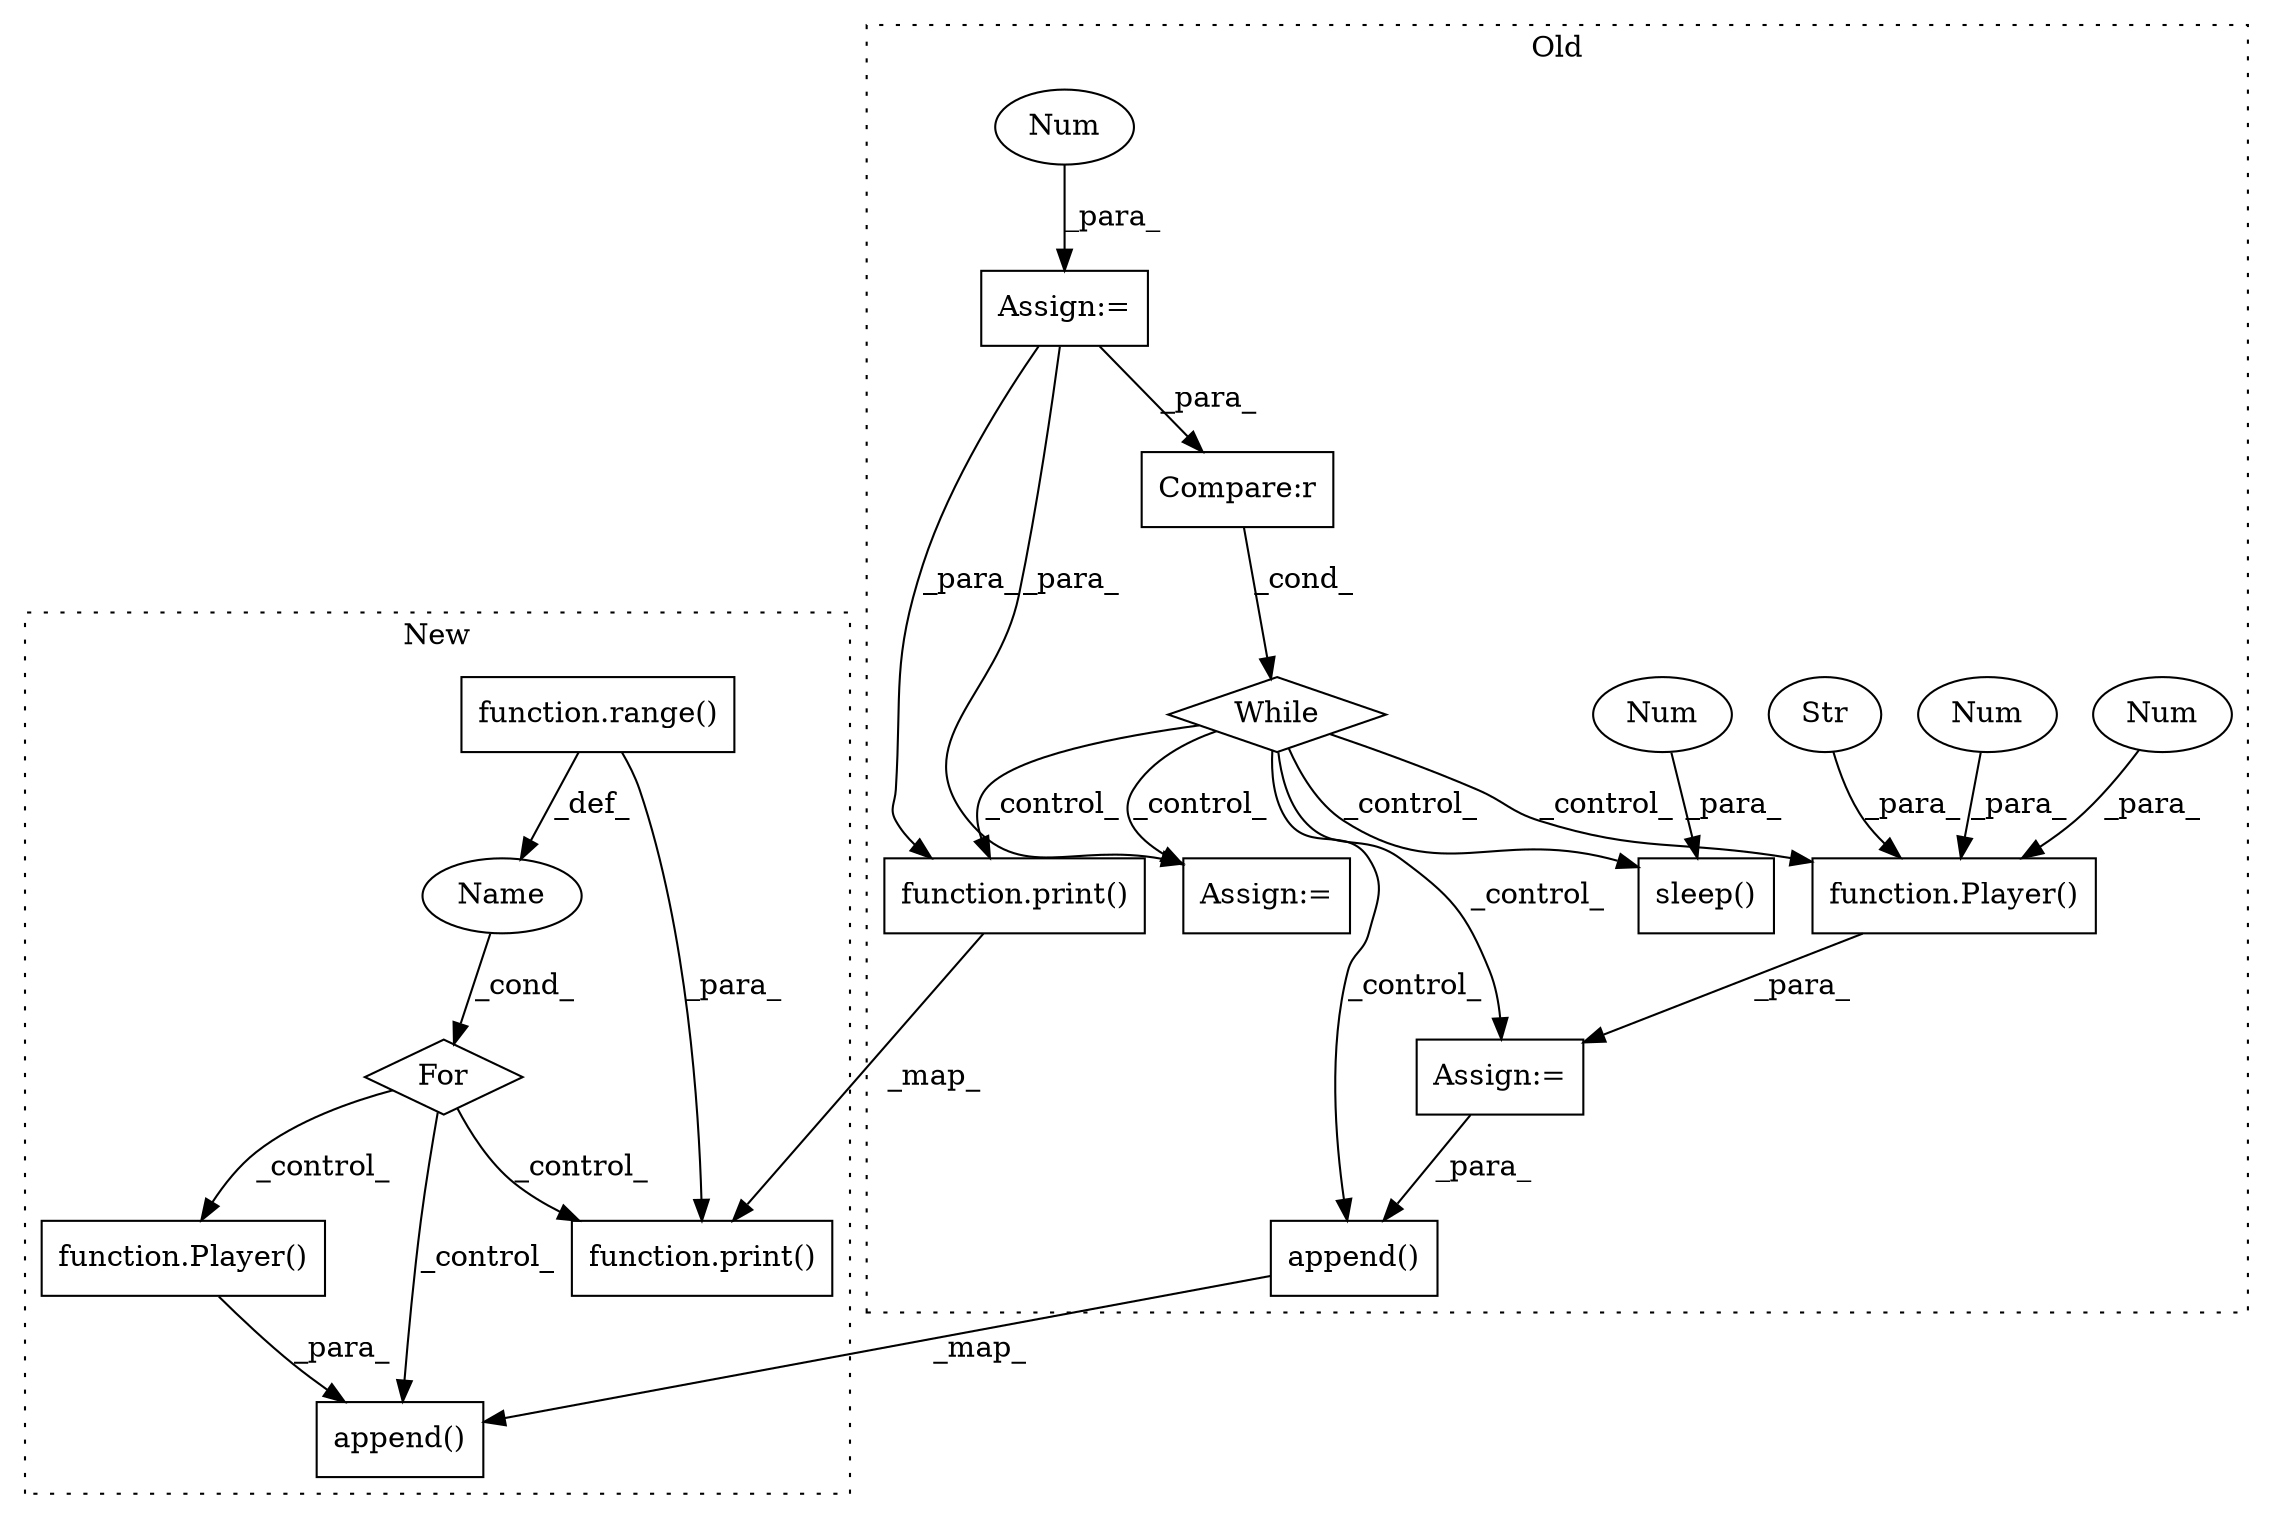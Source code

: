 digraph G {
subgraph cluster0 {
1 [label="sleep()" a="75" s="4207,4219" l="11,1" shape="box"];
3 [label="Num" a="76" s="4218" l="1" shape="ellipse"];
4 [label="Assign:=" a="68" s="3872" l="3" shape="box"];
5 [label="Assign:=" a="68" s="4238" l="4" shape="box"];
6 [label="Assign:=" a="68" s="4004" l="3" shape="box"];
10 [label="function.print()" a="75" s="3936,3980" l="6,1" shape="box"];
11 [label="Compare:r" a="40" s="3894" l="24" shape="box"];
12 [label="While" a="52" s="3889,3918" l="5,18" shape="diamond"];
14 [label="function.Player()" a="75" s="4007,4071" l="7,1" shape="box"];
15 [label="Str" a="66" s="4022" l="12" shape="ellipse"];
16 [label="Num" a="76" s="3875" l="1" shape="ellipse"];
17 [label="Num" a="76" s="4036" l="2" shape="ellipse"];
18 [label="Num" a="76" s="4040" l="2" shape="ellipse"];
20 [label="append()" a="75" s="4089,4120" l="25,1" shape="box"];
label = "Old";
style="dotted";
}
subgraph cluster1 {
2 [label="For" a="107" s="1675,1709" l="4,18" shape="diamond"];
7 [label="function.range()" a="75" s="1684,1708" l="6,1" shape="box"];
8 [label="Name" a="87" s="1679" l="1" shape="ellipse"];
9 [label="function.print()" a="75" s="1727,1771" l="6,1" shape="box"];
13 [label="function.Player()" a="75" s="1814" l="8" shape="box"];
19 [label="append()" a="75" s="1789,1822" l="25,1" shape="box"];
label = "New";
style="dotted";
}
2 -> 19 [label="_control_"];
2 -> 9 [label="_control_"];
2 -> 13 [label="_control_"];
3 -> 1 [label="_para_"];
4 -> 11 [label="_para_"];
4 -> 10 [label="_para_"];
4 -> 5 [label="_para_"];
6 -> 20 [label="_para_"];
7 -> 9 [label="_para_"];
7 -> 8 [label="_def_"];
8 -> 2 [label="_cond_"];
10 -> 9 [label="_map_"];
11 -> 12 [label="_cond_"];
12 -> 14 [label="_control_"];
12 -> 5 [label="_control_"];
12 -> 6 [label="_control_"];
12 -> 20 [label="_control_"];
12 -> 1 [label="_control_"];
12 -> 10 [label="_control_"];
13 -> 19 [label="_para_"];
14 -> 6 [label="_para_"];
15 -> 14 [label="_para_"];
16 -> 4 [label="_para_"];
17 -> 14 [label="_para_"];
18 -> 14 [label="_para_"];
20 -> 19 [label="_map_"];
}